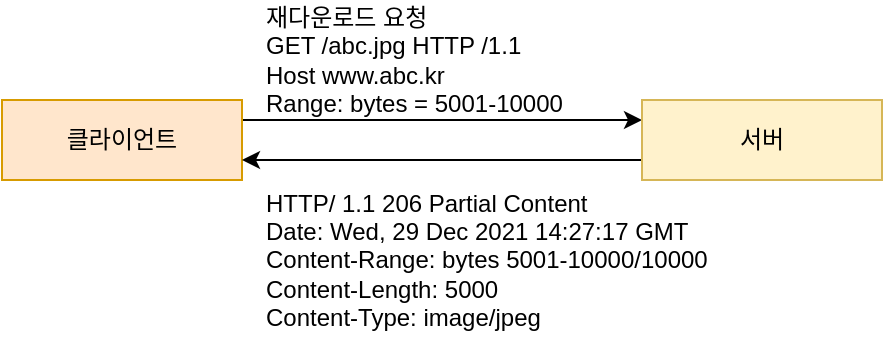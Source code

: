 <mxfile version="16.0.0" type="github">
  <diagram id="9dY1EHkdnRahCLDG-iGY" name="Page-1">
    <mxGraphModel dx="1422" dy="794" grid="1" gridSize="10" guides="1" tooltips="1" connect="1" arrows="1" fold="1" page="1" pageScale="1" pageWidth="827" pageHeight="1169" math="0" shadow="0">
      <root>
        <mxCell id="0" />
        <mxCell id="1" parent="0" />
        <mxCell id="YVZG80lTzyRvKH9mx4MC-3" value="" style="edgeStyle=orthogonalEdgeStyle;rounded=0;orthogonalLoop=1;jettySize=auto;html=1;exitX=1;exitY=0.25;exitDx=0;exitDy=0;" edge="1" parent="1" source="YVZG80lTzyRvKH9mx4MC-1">
          <mxGeometry relative="1" as="geometry">
            <mxPoint x="400" y="290" as="targetPoint" />
          </mxGeometry>
        </mxCell>
        <mxCell id="YVZG80lTzyRvKH9mx4MC-1" value="클라이언트" style="rounded=0;whiteSpace=wrap;html=1;fillColor=#ffe6cc;strokeColor=#d79b00;" vertex="1" parent="1">
          <mxGeometry x="80" y="280" width="120" height="40" as="geometry" />
        </mxCell>
        <mxCell id="YVZG80lTzyRvKH9mx4MC-4" style="edgeStyle=orthogonalEdgeStyle;rounded=0;orthogonalLoop=1;jettySize=auto;html=1;exitX=0;exitY=0.75;exitDx=0;exitDy=0;entryX=1;entryY=0.75;entryDx=0;entryDy=0;" edge="1" parent="1" source="YVZG80lTzyRvKH9mx4MC-2" target="YVZG80lTzyRvKH9mx4MC-1">
          <mxGeometry relative="1" as="geometry" />
        </mxCell>
        <mxCell id="YVZG80lTzyRvKH9mx4MC-2" value="서버" style="rounded=0;whiteSpace=wrap;html=1;fillColor=#fff2cc;strokeColor=#d6b656;" vertex="1" parent="1">
          <mxGeometry x="400" y="280" width="120" height="40" as="geometry" />
        </mxCell>
        <mxCell id="YVZG80lTzyRvKH9mx4MC-5" value="재다운로드 요청&lt;br&gt;GET /abc.jpg HTTP /1.1&lt;br&gt;Host www.abc.kr&lt;br&gt;Range: bytes = 5001-10000" style="text;html=1;align=left;verticalAlign=middle;resizable=0;points=[];autosize=1;strokeColor=none;fillColor=none;" vertex="1" parent="1">
          <mxGeometry x="210" y="230" width="160" height="60" as="geometry" />
        </mxCell>
        <mxCell id="YVZG80lTzyRvKH9mx4MC-6" value="HTTP/ 1.1 206 Partial Content&lt;br&gt;Date: Wed, 29 Dec 2021 14:27:17 GMT&lt;br&gt;Content-Range: bytes 5001-10000/10000&lt;br&gt;Content-Length: 5000&lt;br&gt;Content-Type: image/jpeg" style="text;html=1;align=left;verticalAlign=middle;resizable=0;points=[];autosize=1;strokeColor=none;fillColor=none;" vertex="1" parent="1">
          <mxGeometry x="210" y="320" width="240" height="80" as="geometry" />
        </mxCell>
      </root>
    </mxGraphModel>
  </diagram>
</mxfile>
